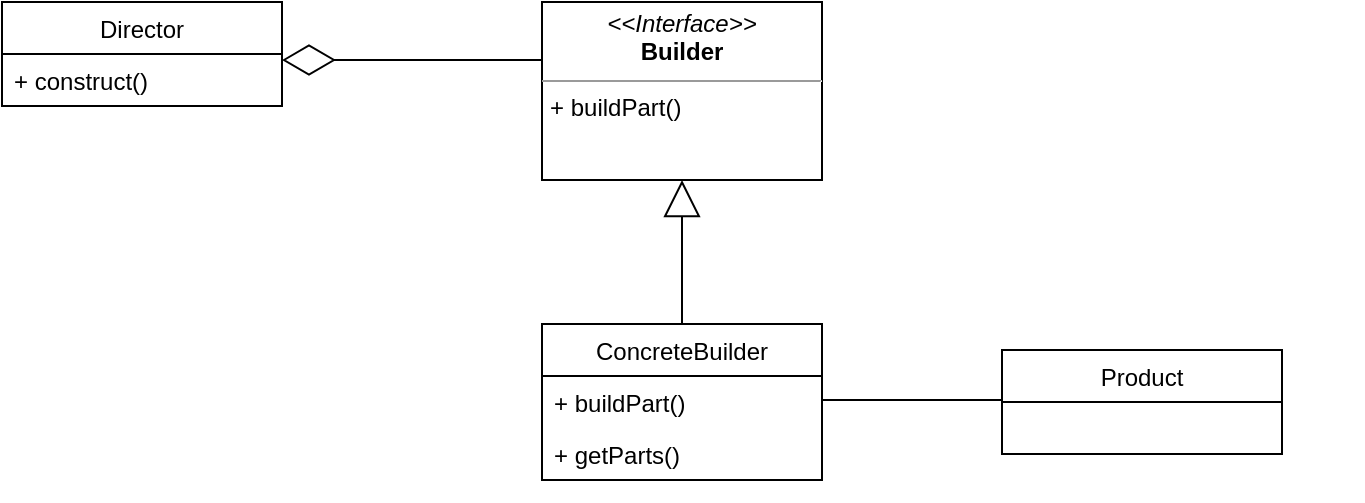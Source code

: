 <mxfile version="11.1.4" type="device"><diagram id="5Nq_YFjB98cX5tixAPS0" name="Page-1"><mxGraphModel dx="868" dy="506" grid="1" gridSize="10" guides="1" tooltips="1" connect="1" arrows="1" fold="1" page="1" pageScale="1" pageWidth="850" pageHeight="1100" math="0" shadow="0"><root><mxCell id="0"/><mxCell id="1" parent="0"/><mxCell id="UrRQAErRANpQJ-0Ya5je-1" value="Product" style="swimlane;fontStyle=0;childLayout=stackLayout;horizontal=1;startSize=26;fillColor=none;horizontalStack=0;resizeParent=1;resizeParentMax=0;resizeLast=0;collapsible=1;marginBottom=0;" vertex="1" parent="1"><mxGeometry x="600" y="215" width="140" height="52" as="geometry"/></mxCell><mxCell id="UrRQAErRANpQJ-0Ya5je-5" value="Director" style="swimlane;fontStyle=0;childLayout=stackLayout;horizontal=1;startSize=26;fillColor=none;horizontalStack=0;resizeParent=1;resizeParentMax=0;resizeLast=0;collapsible=1;marginBottom=0;" vertex="1" parent="1"><mxGeometry x="100" y="41" width="140" height="52" as="geometry"/></mxCell><mxCell id="UrRQAErRANpQJ-0Ya5je-6" value="+ construct()" style="text;strokeColor=none;fillColor=none;align=left;verticalAlign=top;spacingLeft=4;spacingRight=4;overflow=hidden;rotatable=0;points=[[0,0.5],[1,0.5]];portConstraint=eastwest;" vertex="1" parent="UrRQAErRANpQJ-0Ya5je-5"><mxGeometry y="26" width="140" height="26" as="geometry"/></mxCell><mxCell id="UrRQAErRANpQJ-0Ya5je-9" value="ConcreteBuilder" style="swimlane;fontStyle=0;childLayout=stackLayout;horizontal=1;startSize=26;fillColor=none;horizontalStack=0;resizeParent=1;resizeParentMax=0;resizeLast=0;collapsible=1;marginBottom=0;" vertex="1" parent="1"><mxGeometry x="370" y="202" width="140" height="78" as="geometry"/></mxCell><mxCell id="UrRQAErRANpQJ-0Ya5je-10" value="+ buildPart()" style="text;strokeColor=none;fillColor=none;align=left;verticalAlign=top;spacingLeft=4;spacingRight=4;overflow=hidden;rotatable=0;points=[[0,0.5],[1,0.5]];portConstraint=eastwest;" vertex="1" parent="UrRQAErRANpQJ-0Ya5je-9"><mxGeometry y="26" width="140" height="26" as="geometry"/></mxCell><mxCell id="UrRQAErRANpQJ-0Ya5je-11" value="+ getParts()" style="text;strokeColor=none;fillColor=none;align=left;verticalAlign=top;spacingLeft=4;spacingRight=4;overflow=hidden;rotatable=0;points=[[0,0.5],[1,0.5]];portConstraint=eastwest;" vertex="1" parent="UrRQAErRANpQJ-0Ya5je-9"><mxGeometry y="52" width="140" height="26" as="geometry"/></mxCell><mxCell id="UrRQAErRANpQJ-0Ya5je-13" value="&lt;p style=&quot;margin: 0px ; margin-top: 4px ; text-align: center&quot;&gt;&lt;i&gt;&amp;lt;&amp;lt;Interface&amp;gt;&amp;gt;&lt;/i&gt;&lt;br&gt;&lt;b&gt;Builder&lt;/b&gt;&lt;/p&gt;&lt;hr size=&quot;1&quot;&gt;&lt;p style=&quot;margin: 0px ; margin-left: 4px&quot;&gt;+ buildPart()&lt;br&gt;&lt;br&gt;&lt;/p&gt;" style="verticalAlign=top;align=left;overflow=fill;fontSize=12;fontFamily=Helvetica;html=1;" vertex="1" parent="1"><mxGeometry x="370" y="41" width="140" height="89" as="geometry"/></mxCell><mxCell id="UrRQAErRANpQJ-0Ya5je-15" value="" style="endArrow=diamondThin;endFill=0;endSize=24;html=1;" edge="1" parent="1"><mxGeometry width="160" relative="1" as="geometry"><mxPoint x="370" y="70" as="sourcePoint"/><mxPoint x="240" y="70" as="targetPoint"/></mxGeometry></mxCell><mxCell id="UrRQAErRANpQJ-0Ya5je-18" value="" style="endArrow=block;endSize=16;endFill=0;html=1;entryX=0.5;entryY=1;entryDx=0;entryDy=0;" edge="1" parent="1" target="UrRQAErRANpQJ-0Ya5je-13"><mxGeometry x="-0.389" y="250" width="160" relative="1" as="geometry"><mxPoint x="440" y="202" as="sourcePoint"/><mxPoint x="480" y="165.5" as="targetPoint"/><mxPoint as="offset"/></mxGeometry></mxCell><mxCell id="UrRQAErRANpQJ-0Ya5je-19" value="" style="endArrow=none;html=1;edgeStyle=orthogonalEdgeStyle;" edge="1" parent="1"><mxGeometry relative="1" as="geometry"><mxPoint x="510" y="240" as="sourcePoint"/><mxPoint x="600" y="240" as="targetPoint"/></mxGeometry></mxCell><mxCell id="UrRQAErRANpQJ-0Ya5je-20" value="" style="resizable=0;html=1;align=left;verticalAlign=bottom;labelBackgroundColor=#ffffff;fontSize=10;" connectable="0" vertex="1" parent="UrRQAErRANpQJ-0Ya5je-19"><mxGeometry x="-1" relative="1" as="geometry"/></mxCell><mxCell id="UrRQAErRANpQJ-0Ya5je-21" value="" style="resizable=0;html=1;align=right;verticalAlign=bottom;labelBackgroundColor=#ffffff;fontSize=10;" connectable="0" vertex="1" parent="UrRQAErRANpQJ-0Ya5je-19"><mxGeometry x="1" relative="1" as="geometry"><mxPoint x="180" y="50" as="offset"/></mxGeometry></mxCell></root></mxGraphModel></diagram></mxfile>